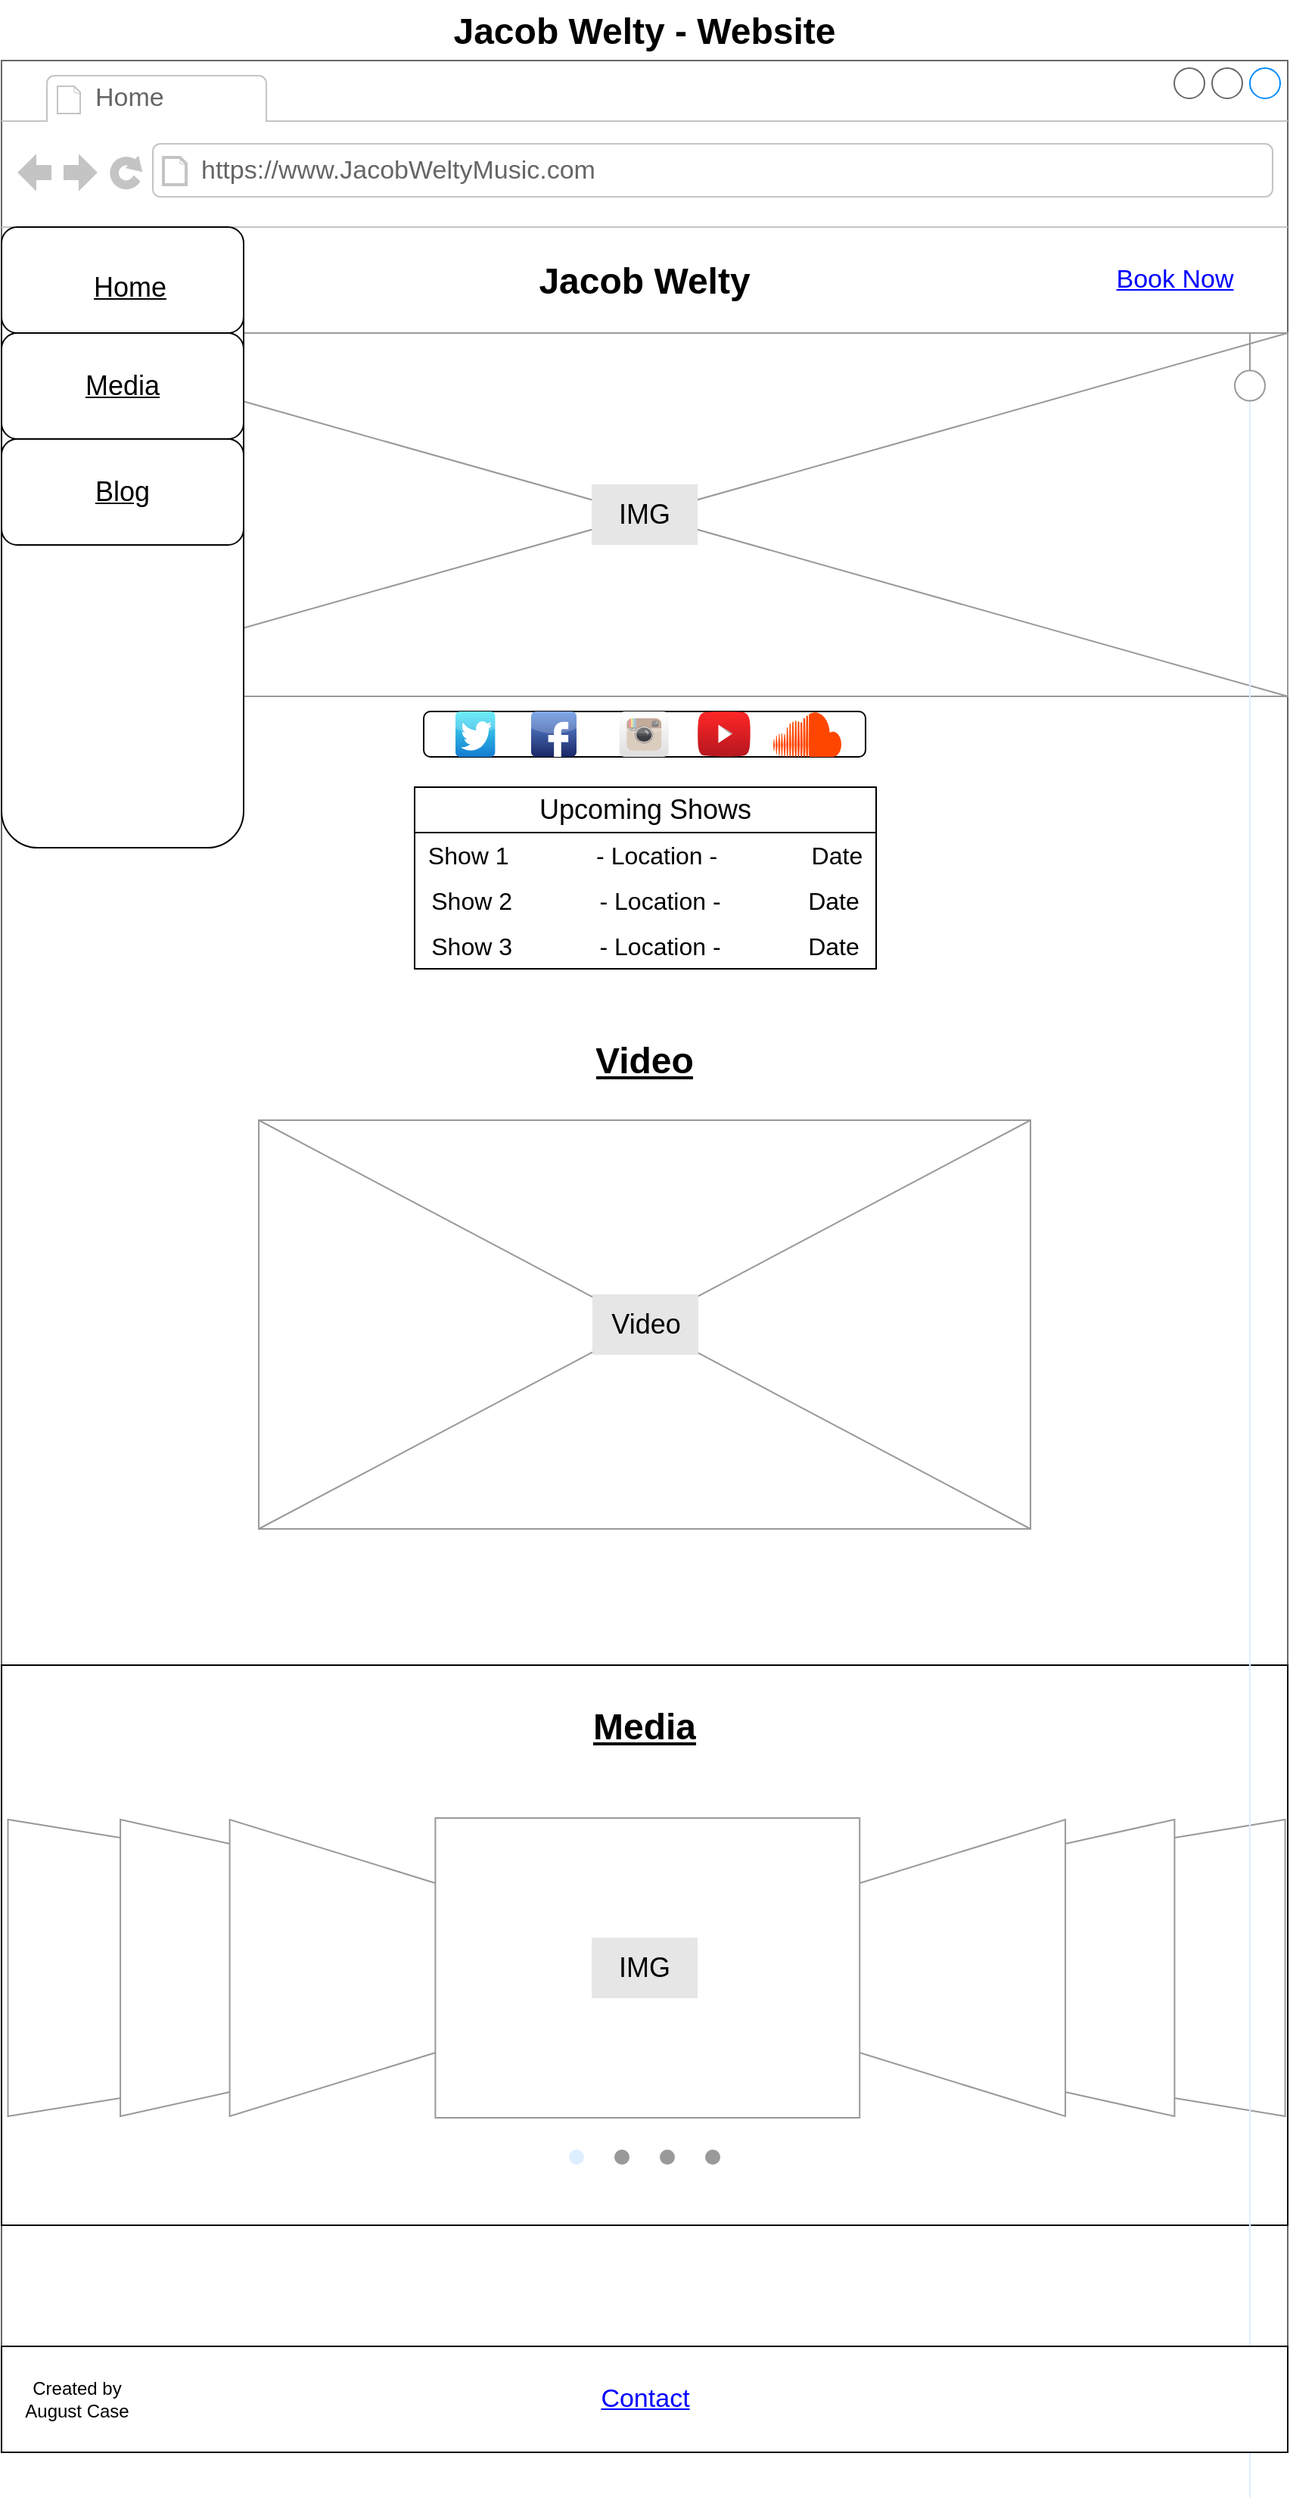 <mxfile version="26.0.16">
  <diagram name="Page-1" id="SOlax2BqmMib61U9e00-">
    <mxGraphModel dx="1434" dy="818" grid="1" gridSize="10" guides="1" tooltips="1" connect="1" arrows="1" fold="1" page="1" pageScale="1" pageWidth="850" pageHeight="1100" math="0" shadow="0">
      <root>
        <mxCell id="0" />
        <mxCell id="1" parent="0" />
        <mxCell id="yMuoYjZbkn46zVgACYHf-1" value="" style="strokeWidth=1;shadow=0;dashed=0;align=center;html=1;shape=mxgraph.mockup.containers.browserWindow;rSize=0;strokeColor=#666666;strokeColor2=#008cff;strokeColor3=#c4c4c4;mainText=,;recursiveResize=0;" parent="1" vertex="1">
          <mxGeometry y="60" width="850" height="1580" as="geometry" />
        </mxCell>
        <mxCell id="yMuoYjZbkn46zVgACYHf-12" value="" style="verticalLabelPosition=bottom;shadow=0;dashed=0;align=center;html=1;verticalAlign=top;strokeWidth=1;shape=mxgraph.mockup.graphics.simpleIcon;strokeColor=#999999;perimeterSpacing=1;" parent="yMuoYjZbkn46zVgACYHf-1" vertex="1">
          <mxGeometry y="180" width="850" height="240" as="geometry" />
        </mxCell>
        <mxCell id="yMuoYjZbkn46zVgACYHf-2" value="Home" style="strokeWidth=1;shadow=0;dashed=0;align=center;html=1;shape=mxgraph.mockup.containers.anchor;fontSize=17;fontColor=#666666;align=left;whiteSpace=wrap;" parent="yMuoYjZbkn46zVgACYHf-1" vertex="1">
          <mxGeometry x="60" y="12" width="110" height="26" as="geometry" />
        </mxCell>
        <mxCell id="yMuoYjZbkn46zVgACYHf-3" value="https://www.JacobWeltyMusic.com" style="strokeWidth=1;shadow=0;dashed=0;align=center;html=1;shape=mxgraph.mockup.containers.anchor;rSize=0;fontSize=17;fontColor=#666666;align=left;" parent="yMuoYjZbkn46zVgACYHf-1" vertex="1">
          <mxGeometry x="130" y="60" width="250" height="26" as="geometry" />
        </mxCell>
        <mxCell id="yMuoYjZbkn46zVgACYHf-5" value="" style="rounded=1;whiteSpace=wrap;html=1;direction=south;" parent="yMuoYjZbkn46zVgACYHf-1" vertex="1">
          <mxGeometry y="110" width="160" height="410" as="geometry" />
        </mxCell>
        <mxCell id="yMuoYjZbkn46zVgACYHf-6" value="" style="rounded=1;whiteSpace=wrap;html=1;" parent="yMuoYjZbkn46zVgACYHf-1" vertex="1">
          <mxGeometry y="110" width="160" height="70" as="geometry" />
        </mxCell>
        <mxCell id="yMuoYjZbkn46zVgACYHf-7" value="" style="rounded=1;whiteSpace=wrap;html=1;" parent="yMuoYjZbkn46zVgACYHf-1" vertex="1">
          <mxGeometry y="180" width="160" height="70" as="geometry" />
        </mxCell>
        <mxCell id="yMuoYjZbkn46zVgACYHf-8" value="" style="rounded=1;whiteSpace=wrap;html=1;" parent="yMuoYjZbkn46zVgACYHf-1" vertex="1">
          <mxGeometry y="250" width="160" height="70" as="geometry" />
        </mxCell>
        <mxCell id="yMuoYjZbkn46zVgACYHf-9" value="&lt;font style=&quot;font-size: 18px;&quot;&gt;&lt;u&gt;Home&lt;/u&gt;&lt;/font&gt;" style="text;html=1;align=center;verticalAlign=middle;whiteSpace=wrap;rounded=0;" parent="yMuoYjZbkn46zVgACYHf-1" vertex="1">
          <mxGeometry x="50" y="130" width="70" height="40" as="geometry" />
        </mxCell>
        <mxCell id="yMuoYjZbkn46zVgACYHf-10" value="&lt;font style=&quot;font-size: 18px;&quot;&gt;&lt;u&gt;Media&lt;/u&gt;&lt;/font&gt;" style="text;html=1;align=center;verticalAlign=middle;whiteSpace=wrap;rounded=0;" parent="yMuoYjZbkn46zVgACYHf-1" vertex="1">
          <mxGeometry x="50" y="200" width="60" height="30" as="geometry" />
        </mxCell>
        <mxCell id="yMuoYjZbkn46zVgACYHf-11" value="&lt;font style=&quot;font-size: 18px;&quot;&gt;&lt;u&gt;Blog&lt;/u&gt;&lt;/font&gt;" style="text;html=1;align=center;verticalAlign=middle;whiteSpace=wrap;rounded=0;" parent="yMuoYjZbkn46zVgACYHf-1" vertex="1">
          <mxGeometry x="50" y="270" width="60" height="30" as="geometry" />
        </mxCell>
        <mxCell id="yMuoYjZbkn46zVgACYHf-13" value="&lt;font style=&quot;font-size: 18px;&quot;&gt;IMG&lt;/font&gt;" style="text;html=1;align=center;verticalAlign=middle;whiteSpace=wrap;rounded=0;fillColor=#E6E6E6;perimeterSpacing=1;" parent="yMuoYjZbkn46zVgACYHf-1" vertex="1">
          <mxGeometry x="390" y="280" width="70" height="40" as="geometry" />
        </mxCell>
        <mxCell id="yMuoYjZbkn46zVgACYHf-19" value="" style="rounded=0;whiteSpace=wrap;html=1;" parent="yMuoYjZbkn46zVgACYHf-1" vertex="1">
          <mxGeometry y="1060" width="850" height="370" as="geometry" />
        </mxCell>
        <mxCell id="yMuoYjZbkn46zVgACYHf-14" value="&lt;h1 style=&quot;margin-top: 0px;&quot;&gt;Jacob Welty&lt;/h1&gt;" style="text;html=1;whiteSpace=wrap;overflow=hidden;rounded=0;align=center;" parent="yMuoYjZbkn46zVgACYHf-1" vertex="1">
          <mxGeometry x="335" y="125" width="180" height="50" as="geometry" />
        </mxCell>
        <mxCell id="yMuoYjZbkn46zVgACYHf-15" value="" style="verticalLabelPosition=bottom;shadow=0;dashed=0;align=center;html=1;verticalAlign=top;strokeWidth=1;shape=mxgraph.mockup.navigation.coverFlow;strokeColor=#999999;" parent="yMuoYjZbkn46zVgACYHf-1" vertex="1">
          <mxGeometry y="1160" width="850" height="200" as="geometry" />
        </mxCell>
        <mxCell id="yMuoYjZbkn46zVgACYHf-16" value="&lt;font style=&quot;font-size: 18px;&quot;&gt;IMG&lt;/font&gt;" style="text;html=1;align=center;verticalAlign=middle;whiteSpace=wrap;rounded=0;fillColor=#E6E6E6;perimeterSpacing=1;" parent="yMuoYjZbkn46zVgACYHf-1" vertex="1">
          <mxGeometry x="390" y="1240" width="70" height="40" as="geometry" />
        </mxCell>
        <mxCell id="yMuoYjZbkn46zVgACYHf-17" value="" style="verticalLabelPosition=bottom;shadow=0;dashed=0;align=center;html=1;verticalAlign=top;strokeWidth=1;shape=mxgraph.mockup.navigation.pageControl;fillColor=#999999;strokeColor=#ddeeff;" parent="yMuoYjZbkn46zVgACYHf-1" vertex="1">
          <mxGeometry x="375" y="1370" width="100" height="30" as="geometry" />
        </mxCell>
        <mxCell id="yMuoYjZbkn46zVgACYHf-18" style="edgeStyle=orthogonalEdgeStyle;rounded=0;orthogonalLoop=1;jettySize=auto;html=1;exitX=1;exitY=0.5;exitDx=0;exitDy=0;" parent="yMuoYjZbkn46zVgACYHf-1" source="yMuoYjZbkn46zVgACYHf-5" target="yMuoYjZbkn46zVgACYHf-5" edge="1">
          <mxGeometry relative="1" as="geometry" />
        </mxCell>
        <mxCell id="yMuoYjZbkn46zVgACYHf-20" value="&lt;h1 style=&quot;margin-top: 0px;&quot;&gt;&lt;u&gt;Media&lt;/u&gt;&lt;/h1&gt;" style="text;html=1;whiteSpace=wrap;overflow=hidden;rounded=0;align=center;" parent="yMuoYjZbkn46zVgACYHf-1" vertex="1">
          <mxGeometry x="335" y="1080" width="180" height="50" as="geometry" />
        </mxCell>
        <mxCell id="yMuoYjZbkn46zVgACYHf-22" value="&lt;font style=&quot;font-size: 18px;&quot;&gt;Upcoming Shows&lt;/font&gt;" style="swimlane;fontStyle=0;childLayout=stackLayout;horizontal=1;startSize=30;horizontalStack=0;resizeParent=1;resizeParentMax=0;resizeLast=0;collapsible=1;marginBottom=0;whiteSpace=wrap;html=1;" parent="yMuoYjZbkn46zVgACYHf-1" vertex="1">
          <mxGeometry x="273" y="480" width="305" height="120" as="geometry">
            <mxRectangle x="285" y="440" width="60" height="30" as="alternateBounds" />
          </mxGeometry>
        </mxCell>
        <mxCell id="yMuoYjZbkn46zVgACYHf-23" value="&lt;font style=&quot;font-size: 16px;&quot;&gt;Show 1&lt;span style=&quot;white-space: pre;&quot;&gt;&#x9;&lt;/span&gt;&lt;span style=&quot;white-space: pre;&quot;&gt;&#x9;&lt;/span&gt; - Location -&lt;span style=&quot;white-space: pre;&quot;&gt;&#x9;&lt;/span&gt;&lt;span style=&quot;white-space: pre;&quot;&gt;&#x9;&lt;/span&gt; Date&lt;/font&gt;" style="text;strokeColor=none;fillColor=none;align=center;verticalAlign=middle;spacingLeft=4;spacingRight=4;overflow=hidden;points=[[0,0.5],[1,0.5]];portConstraint=eastwest;rotatable=0;whiteSpace=wrap;html=1;" parent="yMuoYjZbkn46zVgACYHf-22" vertex="1">
          <mxGeometry y="30" width="305" height="30" as="geometry" />
        </mxCell>
        <mxCell id="yMuoYjZbkn46zVgACYHf-24" value="&lt;font style=&quot;font-size: 16px;&quot;&gt;Show 2&lt;span style=&quot;white-space: pre;&quot;&gt;&#x9;&lt;/span&gt;&lt;span style=&quot;white-space: pre;&quot;&gt;&#x9;&lt;/span&gt; - Location - &lt;span style=&quot;white-space: pre;&quot;&gt;&#x9;&lt;/span&gt;&lt;span style=&quot;white-space: pre;&quot;&gt;&#x9;&lt;/span&gt;Date&lt;/font&gt;" style="text;strokeColor=none;fillColor=none;align=center;verticalAlign=middle;spacingLeft=4;spacingRight=4;overflow=hidden;points=[[0,0.5],[1,0.5]];portConstraint=eastwest;rotatable=0;whiteSpace=wrap;html=1;" parent="yMuoYjZbkn46zVgACYHf-22" vertex="1">
          <mxGeometry y="60" width="305" height="30" as="geometry" />
        </mxCell>
        <mxCell id="yMuoYjZbkn46zVgACYHf-25" value="&lt;font style=&quot;font-size: 16px;&quot;&gt;Show 3&lt;span style=&quot;white-space: pre;&quot;&gt;&#x9;&lt;/span&gt;&lt;span style=&quot;white-space: pre;&quot;&gt;&#x9;&lt;/span&gt; - Location - &lt;span style=&quot;white-space: pre;&quot;&gt;&#x9;&lt;/span&gt;&lt;span style=&quot;white-space: pre;&quot;&gt;&#x9;&lt;/span&gt;Date&lt;/font&gt;" style="text;strokeColor=none;fillColor=none;align=center;verticalAlign=middle;spacingLeft=4;spacingRight=4;overflow=hidden;points=[[0,0.5],[1,0.5]];portConstraint=eastwest;rotatable=0;whiteSpace=wrap;html=1;" parent="yMuoYjZbkn46zVgACYHf-22" vertex="1">
          <mxGeometry y="90" width="305" height="30" as="geometry" />
        </mxCell>
        <mxCell id="yMuoYjZbkn46zVgACYHf-26" value="" style="verticalLabelPosition=bottom;shadow=0;dashed=0;align=center;html=1;verticalAlign=top;strokeWidth=1;shape=mxgraph.mockup.forms.horSlider;strokeColor=#999999;sliderStyle=basic;sliderPos=97.902;handleStyle=circle;fillColor2=#ddeeff;direction=north;" parent="yMuoYjZbkn46zVgACYHf-1" vertex="1">
          <mxGeometry x="810" y="180" width="30" height="1430" as="geometry" />
        </mxCell>
        <mxCell id="yMuoYjZbkn46zVgACYHf-30" value="Book Now" style="shape=rectangle;strokeColor=none;fillColor=none;linkText=;fontSize=17;fontColor=#0000ff;fontStyle=4;html=1;align=center;" parent="yMuoYjZbkn46zVgACYHf-1" vertex="1">
          <mxGeometry x="700" y="130" width="150" height="30" as="geometry" />
        </mxCell>
        <mxCell id="yMuoYjZbkn46zVgACYHf-31" value="" style="verticalLabelPosition=bottom;shadow=0;dashed=0;align=center;html=1;verticalAlign=top;strokeWidth=1;shape=mxgraph.mockup.graphics.simpleIcon;strokeColor=#999999;" parent="yMuoYjZbkn46zVgACYHf-1" vertex="1">
          <mxGeometry x="170" y="700" width="510" height="270" as="geometry" />
        </mxCell>
        <mxCell id="yMuoYjZbkn46zVgACYHf-32" value="&lt;h1 style=&quot;margin-top: 0px;&quot;&gt;&lt;u&gt;Video&lt;/u&gt;&lt;/h1&gt;" style="text;html=1;whiteSpace=wrap;overflow=hidden;rounded=0;align=center;" parent="yMuoYjZbkn46zVgACYHf-1" vertex="1">
          <mxGeometry x="335" y="640" width="180" height="50" as="geometry" />
        </mxCell>
        <mxCell id="yMuoYjZbkn46zVgACYHf-33" value="&lt;font style=&quot;font-size: 18px;&quot;&gt;Video&lt;/font&gt;" style="text;html=1;align=center;verticalAlign=middle;whiteSpace=wrap;rounded=0;fillColor=#E6E6E6;perimeterSpacing=1;" parent="yMuoYjZbkn46zVgACYHf-1" vertex="1">
          <mxGeometry x="390.5" y="815" width="70" height="40" as="geometry" />
        </mxCell>
        <mxCell id="yMuoYjZbkn46zVgACYHf-34" value="" style="rounded=0;whiteSpace=wrap;html=1;" parent="yMuoYjZbkn46zVgACYHf-1" vertex="1">
          <mxGeometry y="1510" width="850" height="70" as="geometry" />
        </mxCell>
        <mxCell id="yMuoYjZbkn46zVgACYHf-35" value="Created by August Case" style="text;html=1;align=center;verticalAlign=middle;whiteSpace=wrap;rounded=0;" parent="yMuoYjZbkn46zVgACYHf-1" vertex="1">
          <mxGeometry x="10" y="1530" width="80" height="30" as="geometry" />
        </mxCell>
        <mxCell id="yMuoYjZbkn46zVgACYHf-40" value="Contact" style="shape=rectangle;strokeColor=none;fillColor=none;linkText=;fontSize=17;fontColor=#0000ff;fontStyle=4;html=1;align=center;" parent="yMuoYjZbkn46zVgACYHf-1" vertex="1">
          <mxGeometry x="350" y="1530" width="150" height="30" as="geometry" />
        </mxCell>
        <mxCell id="yMuoYjZbkn46zVgACYHf-4" value="&lt;h1 style=&quot;margin-top: 0px;&quot;&gt;Jacob Welty - Website&lt;/h1&gt;" style="text;html=1;whiteSpace=wrap;overflow=hidden;rounded=0;align=center;" parent="1" vertex="1">
          <mxGeometry y="20" width="850" height="40" as="geometry" />
        </mxCell>
        <mxCell id="c7So_PMCAw06hmbVMHvT-1" value="" style="rounded=1;whiteSpace=wrap;html=1;" parent="1" vertex="1">
          <mxGeometry x="279" y="490" width="292" height="30" as="geometry" />
        </mxCell>
        <mxCell id="c7So_PMCAw06hmbVMHvT-2" value="" style="dashed=0;outlineConnect=0;html=1;align=center;labelPosition=center;verticalLabelPosition=bottom;verticalAlign=top;shape=mxgraph.weblogos.soundcloud;fillColor=#FE4600;strokeColor=none" parent="1" vertex="1">
          <mxGeometry x="510" y="490" width="45" height="30" as="geometry" />
        </mxCell>
        <mxCell id="c7So_PMCAw06hmbVMHvT-3" value="" style="dashed=0;outlineConnect=0;html=1;align=center;labelPosition=center;verticalLabelPosition=bottom;verticalAlign=top;shape=mxgraph.weblogos.youtube_2;fillColor=#FF2626;gradientColor=#B5171F" parent="1" vertex="1">
          <mxGeometry x="460" y="490" width="35" height="30" as="geometry" />
        </mxCell>
        <mxCell id="c7So_PMCAw06hmbVMHvT-4" value="" style="dashed=0;outlineConnect=0;html=1;align=center;labelPosition=center;verticalLabelPosition=bottom;verticalAlign=top;shape=mxgraph.webicons.instagram;gradientColor=#DFDEDE" parent="1" vertex="1">
          <mxGeometry x="408.4" y="490" width="32.4" height="30" as="geometry" />
        </mxCell>
        <mxCell id="c7So_PMCAw06hmbVMHvT-5" value="" style="dashed=0;outlineConnect=0;html=1;align=center;labelPosition=center;verticalLabelPosition=bottom;verticalAlign=top;shape=mxgraph.webicons.facebook;fillColor=#6294E4;gradientColor=#1A2665" parent="1" vertex="1">
          <mxGeometry x="350" y="490" width="30" height="30" as="geometry" />
        </mxCell>
        <mxCell id="c7So_PMCAw06hmbVMHvT-6" value="" style="dashed=0;outlineConnect=0;html=1;align=center;labelPosition=center;verticalLabelPosition=bottom;verticalAlign=top;shape=mxgraph.webicons.twitter;fillColor=#49EAF7;gradientColor=#137BD0" parent="1" vertex="1">
          <mxGeometry x="300" y="490" width="26.2" height="30" as="geometry" />
        </mxCell>
      </root>
    </mxGraphModel>
  </diagram>
</mxfile>
